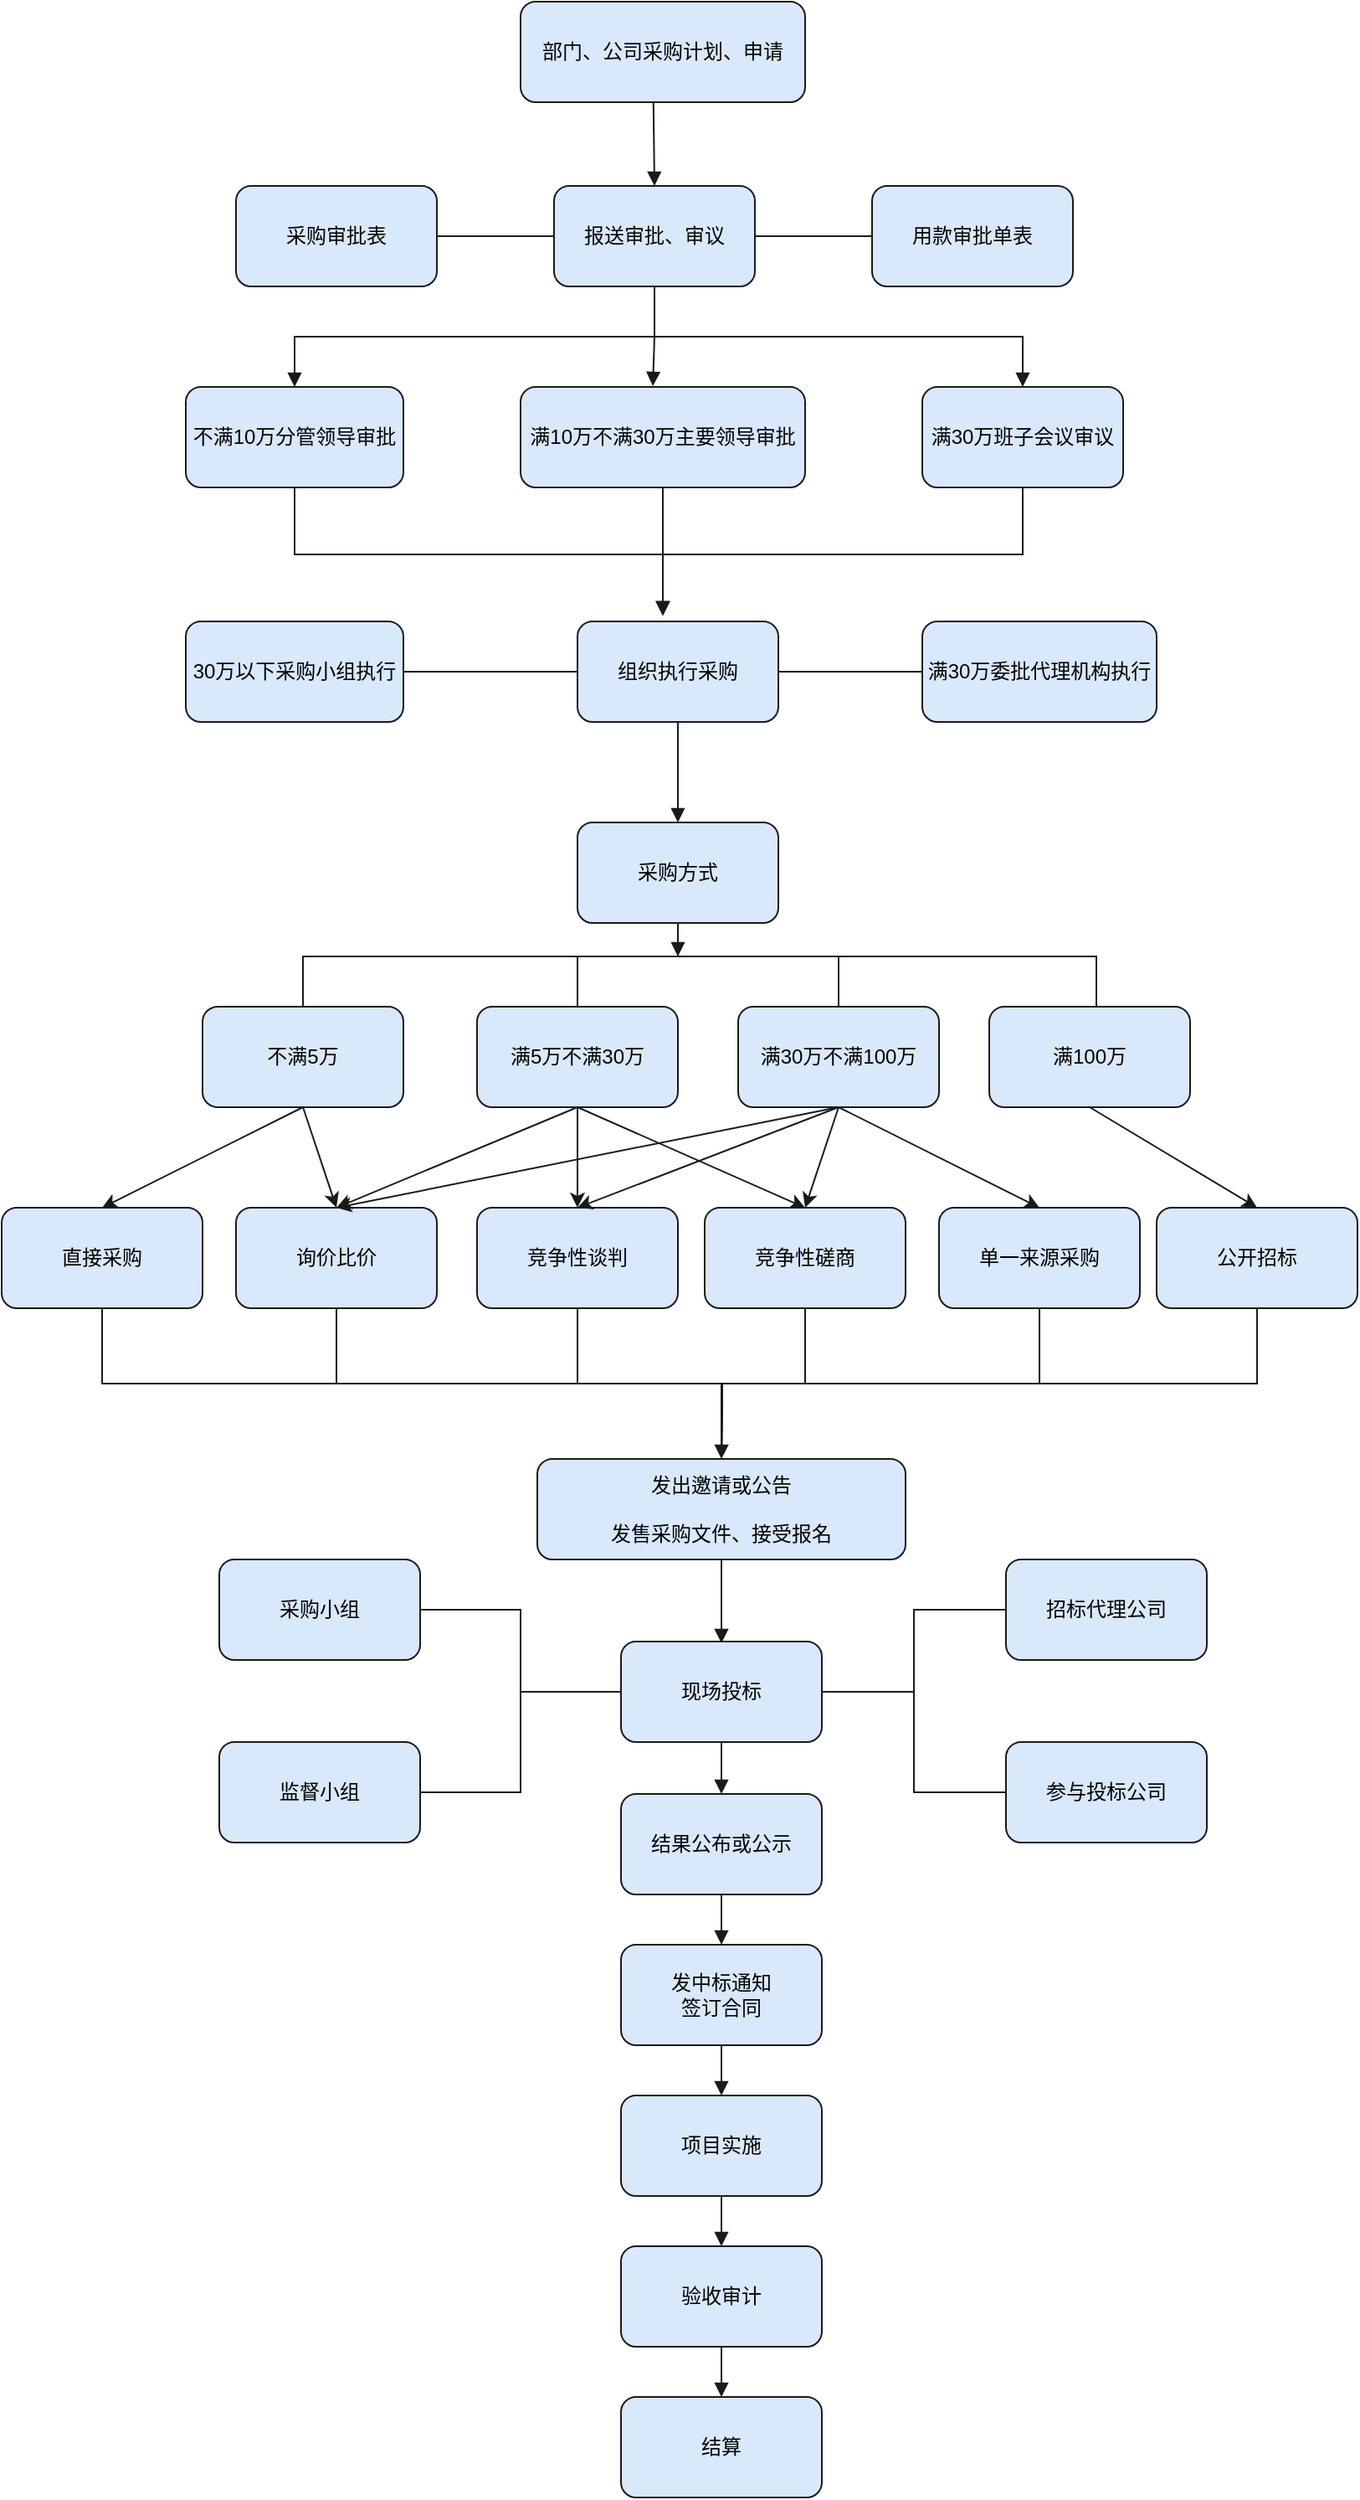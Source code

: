 <mxfile version="20.5.3" type="github">
  <diagram id="T3blW-LhDLURtOs-l3T_" name="第 1 页">
    <mxGraphModel dx="1426" dy="826" grid="1" gridSize="10" guides="1" tooltips="1" connect="1" arrows="1" fold="1" page="1" pageScale="1" pageWidth="827" pageHeight="1169" math="0" shadow="0">
      <root>
        <mxCell id="0" />
        <mxCell id="1" parent="0" />
        <mxCell id="5AFHOJudG9bfwEePMLhu-1" value="部门、公司采购计划、申请" style="rounded=1;whiteSpace=wrap;html=1;fillColor=#dae8fc;strokeColor=#1A1A1A;" vertex="1" parent="1">
          <mxGeometry x="320" y="130" width="170" height="60" as="geometry" />
        </mxCell>
        <mxCell id="5AFHOJudG9bfwEePMLhu-2" value="" style="endArrow=block;html=1;rounded=0;exitX=0.467;exitY=1;exitDx=0;exitDy=0;exitPerimeter=0;entryX=0.5;entryY=0;entryDx=0;entryDy=0;endFill=1;fillColor=#dae8fc;strokeColor=#1A1A1A;" edge="1" parent="1" source="5AFHOJudG9bfwEePMLhu-1" target="5AFHOJudG9bfwEePMLhu-4">
          <mxGeometry width="50" height="50" relative="1" as="geometry">
            <mxPoint x="400" y="200" as="sourcePoint" />
            <mxPoint x="400.033" y="210" as="targetPoint" />
          </mxGeometry>
        </mxCell>
        <mxCell id="5AFHOJudG9bfwEePMLhu-10" style="edgeStyle=orthogonalEdgeStyle;rounded=0;orthogonalLoop=1;jettySize=auto;html=1;exitX=1;exitY=0.5;exitDx=0;exitDy=0;entryX=0;entryY=0.5;entryDx=0;entryDy=0;endArrow=none;endFill=0;fillColor=#dae8fc;strokeColor=#1A1A1A;" edge="1" parent="1" source="5AFHOJudG9bfwEePMLhu-4" target="5AFHOJudG9bfwEePMLhu-6">
          <mxGeometry relative="1" as="geometry" />
        </mxCell>
        <mxCell id="5AFHOJudG9bfwEePMLhu-15" style="edgeStyle=orthogonalEdgeStyle;rounded=0;orthogonalLoop=1;jettySize=auto;html=1;exitX=0.5;exitY=1;exitDx=0;exitDy=0;entryX=0.5;entryY=0;entryDx=0;entryDy=0;endArrow=block;endFill=1;fillColor=#dae8fc;strokeColor=#1A1A1A;" edge="1" parent="1" source="5AFHOJudG9bfwEePMLhu-4" target="5AFHOJudG9bfwEePMLhu-12">
          <mxGeometry relative="1" as="geometry" />
        </mxCell>
        <mxCell id="5AFHOJudG9bfwEePMLhu-16" style="edgeStyle=orthogonalEdgeStyle;rounded=0;orthogonalLoop=1;jettySize=auto;html=1;exitX=0.5;exitY=1;exitDx=0;exitDy=0;entryX=0.465;entryY=-0.008;entryDx=0;entryDy=0;entryPerimeter=0;endArrow=block;endFill=1;fillColor=#dae8fc;strokeColor=#1A1A1A;" edge="1" parent="1" source="5AFHOJudG9bfwEePMLhu-4" target="5AFHOJudG9bfwEePMLhu-11">
          <mxGeometry relative="1" as="geometry" />
        </mxCell>
        <mxCell id="5AFHOJudG9bfwEePMLhu-17" style="edgeStyle=orthogonalEdgeStyle;rounded=0;orthogonalLoop=1;jettySize=auto;html=1;exitX=0.5;exitY=1;exitDx=0;exitDy=0;entryX=0.5;entryY=0;entryDx=0;entryDy=0;endArrow=block;endFill=1;fillColor=#dae8fc;strokeColor=#1A1A1A;" edge="1" parent="1" source="5AFHOJudG9bfwEePMLhu-4" target="5AFHOJudG9bfwEePMLhu-13">
          <mxGeometry relative="1" as="geometry" />
        </mxCell>
        <mxCell id="5AFHOJudG9bfwEePMLhu-4" value="报送审批、审议" style="rounded=1;whiteSpace=wrap;html=1;fillColor=#dae8fc;strokeColor=#1A1A1A;" vertex="1" parent="1">
          <mxGeometry x="340" y="240" width="120" height="60" as="geometry" />
        </mxCell>
        <mxCell id="5AFHOJudG9bfwEePMLhu-9" style="edgeStyle=orthogonalEdgeStyle;rounded=0;orthogonalLoop=1;jettySize=auto;html=1;exitX=1;exitY=0.5;exitDx=0;exitDy=0;entryX=0;entryY=0.5;entryDx=0;entryDy=0;endArrow=none;endFill=0;fillColor=#dae8fc;strokeColor=#1A1A1A;" edge="1" parent="1" source="5AFHOJudG9bfwEePMLhu-5" target="5AFHOJudG9bfwEePMLhu-4">
          <mxGeometry relative="1" as="geometry" />
        </mxCell>
        <mxCell id="5AFHOJudG9bfwEePMLhu-5" value="采购审批表" style="rounded=1;whiteSpace=wrap;html=1;fillColor=#dae8fc;strokeColor=#1A1A1A;" vertex="1" parent="1">
          <mxGeometry x="150" y="240" width="120" height="60" as="geometry" />
        </mxCell>
        <mxCell id="5AFHOJudG9bfwEePMLhu-6" value="用款审批单表" style="rounded=1;whiteSpace=wrap;html=1;fillColor=#dae8fc;strokeColor=#1A1A1A;" vertex="1" parent="1">
          <mxGeometry x="530" y="240" width="120" height="60" as="geometry" />
        </mxCell>
        <mxCell id="5AFHOJudG9bfwEePMLhu-22" style="edgeStyle=orthogonalEdgeStyle;rounded=0;orthogonalLoop=1;jettySize=auto;html=1;exitX=0.5;exitY=1;exitDx=0;exitDy=0;entryX=0.425;entryY=-0.058;entryDx=0;entryDy=0;entryPerimeter=0;endArrow=block;endFill=1;fillColor=#dae8fc;strokeColor=#1A1A1A;" edge="1" parent="1" source="5AFHOJudG9bfwEePMLhu-11" target="5AFHOJudG9bfwEePMLhu-18">
          <mxGeometry relative="1" as="geometry" />
        </mxCell>
        <mxCell id="5AFHOJudG9bfwEePMLhu-11" value="满10万不满30万主要领导审批" style="rounded=1;whiteSpace=wrap;html=1;fillColor=#dae8fc;strokeColor=#1A1A1A;" vertex="1" parent="1">
          <mxGeometry x="320" y="360" width="170" height="60" as="geometry" />
        </mxCell>
        <mxCell id="5AFHOJudG9bfwEePMLhu-23" style="edgeStyle=orthogonalEdgeStyle;rounded=0;orthogonalLoop=1;jettySize=auto;html=1;exitX=0.5;exitY=1;exitDx=0;exitDy=0;entryX=0.425;entryY=-0.058;entryDx=0;entryDy=0;entryPerimeter=0;endArrow=block;endFill=1;fillColor=#dae8fc;strokeColor=#1A1A1A;" edge="1" parent="1" source="5AFHOJudG9bfwEePMLhu-12" target="5AFHOJudG9bfwEePMLhu-18">
          <mxGeometry relative="1" as="geometry" />
        </mxCell>
        <mxCell id="5AFHOJudG9bfwEePMLhu-12" value="不满10万分管领导审批" style="rounded=1;whiteSpace=wrap;html=1;fillColor=#dae8fc;strokeColor=#1A1A1A;" vertex="1" parent="1">
          <mxGeometry x="120" y="360" width="130" height="60" as="geometry" />
        </mxCell>
        <mxCell id="5AFHOJudG9bfwEePMLhu-24" style="edgeStyle=orthogonalEdgeStyle;rounded=0;orthogonalLoop=1;jettySize=auto;html=1;exitX=0.5;exitY=1;exitDx=0;exitDy=0;entryX=0.425;entryY=-0.058;entryDx=0;entryDy=0;entryPerimeter=0;endArrow=block;endFill=1;fillColor=#dae8fc;strokeColor=#1A1A1A;" edge="1" parent="1" source="5AFHOJudG9bfwEePMLhu-13" target="5AFHOJudG9bfwEePMLhu-18">
          <mxGeometry relative="1" as="geometry" />
        </mxCell>
        <mxCell id="5AFHOJudG9bfwEePMLhu-13" value="满30万班子会议审议" style="rounded=1;whiteSpace=wrap;html=1;fillColor=#dae8fc;strokeColor=#1A1A1A;" vertex="1" parent="1">
          <mxGeometry x="560" y="360" width="120" height="60" as="geometry" />
        </mxCell>
        <mxCell id="5AFHOJudG9bfwEePMLhu-28" style="edgeStyle=orthogonalEdgeStyle;rounded=0;orthogonalLoop=1;jettySize=auto;html=1;exitX=1;exitY=0.5;exitDx=0;exitDy=0;entryX=0;entryY=0.5;entryDx=0;entryDy=0;endArrow=none;endFill=0;fillColor=#dae8fc;strokeColor=#1A1A1A;" edge="1" parent="1" source="5AFHOJudG9bfwEePMLhu-18" target="5AFHOJudG9bfwEePMLhu-20">
          <mxGeometry relative="1" as="geometry" />
        </mxCell>
        <mxCell id="5AFHOJudG9bfwEePMLhu-30" style="edgeStyle=orthogonalEdgeStyle;rounded=0;orthogonalLoop=1;jettySize=auto;html=1;exitX=0.5;exitY=1;exitDx=0;exitDy=0;endArrow=block;endFill=1;fillColor=#dae8fc;strokeColor=#1A1A1A;" edge="1" parent="1" source="5AFHOJudG9bfwEePMLhu-18" target="5AFHOJudG9bfwEePMLhu-29">
          <mxGeometry relative="1" as="geometry" />
        </mxCell>
        <mxCell id="5AFHOJudG9bfwEePMLhu-18" value="组织执行采购" style="rounded=1;whiteSpace=wrap;html=1;fillColor=#dae8fc;strokeColor=#1A1A1A;" vertex="1" parent="1">
          <mxGeometry x="354" y="500" width="120" height="60" as="geometry" />
        </mxCell>
        <mxCell id="5AFHOJudG9bfwEePMLhu-27" style="edgeStyle=orthogonalEdgeStyle;rounded=0;orthogonalLoop=1;jettySize=auto;html=1;exitX=1;exitY=0.5;exitDx=0;exitDy=0;entryX=0;entryY=0.5;entryDx=0;entryDy=0;endArrow=none;endFill=0;fillColor=#dae8fc;strokeColor=#1A1A1A;" edge="1" parent="1" source="5AFHOJudG9bfwEePMLhu-19" target="5AFHOJudG9bfwEePMLhu-18">
          <mxGeometry relative="1" as="geometry" />
        </mxCell>
        <mxCell id="5AFHOJudG9bfwEePMLhu-19" value="30万以下采购小组执行" style="rounded=1;whiteSpace=wrap;html=1;fillColor=#dae8fc;strokeColor=#1A1A1A;" vertex="1" parent="1">
          <mxGeometry x="120" y="500" width="130" height="60" as="geometry" />
        </mxCell>
        <mxCell id="5AFHOJudG9bfwEePMLhu-20" value="满30万委批代理机构执行" style="rounded=1;whiteSpace=wrap;html=1;fillColor=#dae8fc;strokeColor=#1A1A1A;" vertex="1" parent="1">
          <mxGeometry x="560" y="500" width="140" height="60" as="geometry" />
        </mxCell>
        <mxCell id="5AFHOJudG9bfwEePMLhu-35" style="edgeStyle=orthogonalEdgeStyle;rounded=0;orthogonalLoop=1;jettySize=auto;html=1;exitX=0.5;exitY=1;exitDx=0;exitDy=0;endArrow=block;endFill=1;fillColor=#dae8fc;strokeColor=#1A1A1A;" edge="1" parent="1" source="5AFHOJudG9bfwEePMLhu-29">
          <mxGeometry relative="1" as="geometry">
            <mxPoint x="414" y="700" as="targetPoint" />
          </mxGeometry>
        </mxCell>
        <mxCell id="5AFHOJudG9bfwEePMLhu-29" value="采购方式" style="rounded=1;whiteSpace=wrap;html=1;fillColor=#dae8fc;strokeColor=#1A1A1A;" vertex="1" parent="1">
          <mxGeometry x="354" y="620" width="120" height="60" as="geometry" />
        </mxCell>
        <mxCell id="5AFHOJudG9bfwEePMLhu-36" style="edgeStyle=orthogonalEdgeStyle;rounded=0;orthogonalLoop=1;jettySize=auto;html=1;exitX=0.5;exitY=0;exitDx=0;exitDy=0;endArrow=none;endFill=0;entryX=0.5;entryY=1;entryDx=0;entryDy=0;fillColor=#dae8fc;strokeColor=#1A1A1A;" edge="1" parent="1" source="5AFHOJudG9bfwEePMLhu-31" target="5AFHOJudG9bfwEePMLhu-29">
          <mxGeometry relative="1" as="geometry">
            <mxPoint x="420" y="680" as="targetPoint" />
            <Array as="points">
              <mxPoint x="190" y="700" />
              <mxPoint x="414" y="700" />
            </Array>
          </mxGeometry>
        </mxCell>
        <mxCell id="5AFHOJudG9bfwEePMLhu-31" value="不满5万" style="rounded=1;whiteSpace=wrap;html=1;fillColor=#dae8fc;strokeColor=#1A1A1A;" vertex="1" parent="1">
          <mxGeometry x="130" y="730" width="120" height="60" as="geometry" />
        </mxCell>
        <mxCell id="5AFHOJudG9bfwEePMLhu-37" style="edgeStyle=orthogonalEdgeStyle;rounded=0;orthogonalLoop=1;jettySize=auto;html=1;exitX=0.5;exitY=0;exitDx=0;exitDy=0;endArrow=none;endFill=0;fillColor=#dae8fc;strokeColor=#1A1A1A;" edge="1" parent="1" source="5AFHOJudG9bfwEePMLhu-32">
          <mxGeometry relative="1" as="geometry">
            <mxPoint x="420" y="700" as="targetPoint" />
            <Array as="points">
              <mxPoint x="354" y="700" />
            </Array>
          </mxGeometry>
        </mxCell>
        <mxCell id="5AFHOJudG9bfwEePMLhu-32" value="满5万不满30万" style="rounded=1;whiteSpace=wrap;html=1;fillColor=#dae8fc;strokeColor=#1A1A1A;" vertex="1" parent="1">
          <mxGeometry x="294" y="730" width="120" height="60" as="geometry" />
        </mxCell>
        <mxCell id="5AFHOJudG9bfwEePMLhu-39" style="edgeStyle=orthogonalEdgeStyle;rounded=0;orthogonalLoop=1;jettySize=auto;html=1;exitX=0.5;exitY=0;exitDx=0;exitDy=0;endArrow=none;endFill=0;entryX=0.5;entryY=1;entryDx=0;entryDy=0;fillColor=#dae8fc;strokeColor=#1A1A1A;" edge="1" parent="1" source="5AFHOJudG9bfwEePMLhu-33" target="5AFHOJudG9bfwEePMLhu-29">
          <mxGeometry relative="1" as="geometry">
            <mxPoint x="420" y="690" as="targetPoint" />
            <Array as="points">
              <mxPoint x="510" y="700" />
              <mxPoint x="414" y="700" />
            </Array>
          </mxGeometry>
        </mxCell>
        <mxCell id="5AFHOJudG9bfwEePMLhu-33" value="满30万不满100万" style="rounded=1;whiteSpace=wrap;html=1;fillColor=#dae8fc;strokeColor=#1A1A1A;" vertex="1" parent="1">
          <mxGeometry x="450" y="730" width="120" height="60" as="geometry" />
        </mxCell>
        <mxCell id="5AFHOJudG9bfwEePMLhu-40" style="edgeStyle=orthogonalEdgeStyle;rounded=0;orthogonalLoop=1;jettySize=auto;html=1;exitX=0.5;exitY=0;exitDx=0;exitDy=0;endArrow=none;endFill=0;fillColor=#dae8fc;strokeColor=#1A1A1A;" edge="1" parent="1">
          <mxGeometry relative="1" as="geometry">
            <mxPoint x="414" y="680" as="targetPoint" />
            <mxPoint x="664" y="730" as="sourcePoint" />
            <Array as="points">
              <mxPoint x="664" y="700" />
              <mxPoint x="414" y="700" />
            </Array>
          </mxGeometry>
        </mxCell>
        <mxCell id="5AFHOJudG9bfwEePMLhu-34" value="满100万" style="rounded=1;whiteSpace=wrap;html=1;fillColor=#dae8fc;strokeColor=#1A1A1A;" vertex="1" parent="1">
          <mxGeometry x="600" y="730" width="120" height="60" as="geometry" />
        </mxCell>
        <mxCell id="5AFHOJudG9bfwEePMLhu-49" style="edgeStyle=orthogonalEdgeStyle;rounded=0;orthogonalLoop=1;jettySize=auto;html=1;exitX=0.5;exitY=1;exitDx=0;exitDy=0;endArrow=none;endFill=0;fillColor=#dae8fc;strokeColor=#1A1A1A;" edge="1" parent="1" source="5AFHOJudG9bfwEePMLhu-42" target="5AFHOJudG9bfwEePMLhu-48">
          <mxGeometry relative="1" as="geometry" />
        </mxCell>
        <mxCell id="5AFHOJudG9bfwEePMLhu-42" value="直接采购" style="rounded=1;whiteSpace=wrap;html=1;strokeColor=#1A1A1A;fillColor=#dae8fc;" vertex="1" parent="1">
          <mxGeometry x="10" y="850" width="120" height="60" as="geometry" />
        </mxCell>
        <mxCell id="5AFHOJudG9bfwEePMLhu-50" style="edgeStyle=orthogonalEdgeStyle;rounded=0;orthogonalLoop=1;jettySize=auto;html=1;exitX=0.5;exitY=1;exitDx=0;exitDy=0;endArrow=none;endFill=0;fillColor=#dae8fc;strokeColor=#1A1A1A;" edge="1" parent="1" source="5AFHOJudG9bfwEePMLhu-43">
          <mxGeometry relative="1" as="geometry">
            <mxPoint x="440" y="1000" as="targetPoint" />
          </mxGeometry>
        </mxCell>
        <mxCell id="5AFHOJudG9bfwEePMLhu-43" value="询价比价" style="rounded=1;whiteSpace=wrap;html=1;fillColor=#dae8fc;strokeColor=#1A1A1A;" vertex="1" parent="1">
          <mxGeometry x="150" y="850" width="120" height="60" as="geometry" />
        </mxCell>
        <mxCell id="5AFHOJudG9bfwEePMLhu-51" style="edgeStyle=orthogonalEdgeStyle;rounded=0;orthogonalLoop=1;jettySize=auto;html=1;exitX=0.5;exitY=1;exitDx=0;exitDy=0;endArrow=none;endFill=0;fillColor=#dae8fc;strokeColor=#1A1A1A;" edge="1" parent="1" source="5AFHOJudG9bfwEePMLhu-44">
          <mxGeometry relative="1" as="geometry">
            <mxPoint x="440" y="1000" as="targetPoint" />
          </mxGeometry>
        </mxCell>
        <mxCell id="5AFHOJudG9bfwEePMLhu-44" value="竞争性谈判" style="rounded=1;whiteSpace=wrap;html=1;fillColor=#dae8fc;strokeColor=#1A1A1A;" vertex="1" parent="1">
          <mxGeometry x="294" y="850" width="120" height="60" as="geometry" />
        </mxCell>
        <mxCell id="5AFHOJudG9bfwEePMLhu-52" style="edgeStyle=orthogonalEdgeStyle;rounded=0;orthogonalLoop=1;jettySize=auto;html=1;exitX=0.5;exitY=1;exitDx=0;exitDy=0;entryX=0.5;entryY=0;entryDx=0;entryDy=0;endArrow=none;endFill=0;fillColor=#dae8fc;strokeColor=#1A1A1A;" edge="1" parent="1" source="5AFHOJudG9bfwEePMLhu-45" target="5AFHOJudG9bfwEePMLhu-48">
          <mxGeometry relative="1" as="geometry" />
        </mxCell>
        <mxCell id="5AFHOJudG9bfwEePMLhu-45" value="竞争性磋商" style="rounded=1;whiteSpace=wrap;html=1;fillColor=#dae8fc;strokeColor=#1A1A1A;" vertex="1" parent="1">
          <mxGeometry x="430" y="850" width="120" height="60" as="geometry" />
        </mxCell>
        <mxCell id="5AFHOJudG9bfwEePMLhu-53" style="edgeStyle=orthogonalEdgeStyle;rounded=0;orthogonalLoop=1;jettySize=auto;html=1;exitX=0.5;exitY=1;exitDx=0;exitDy=0;endArrow=none;endFill=0;fillColor=#dae8fc;strokeColor=#1A1A1A;" edge="1" parent="1" source="5AFHOJudG9bfwEePMLhu-46">
          <mxGeometry relative="1" as="geometry">
            <mxPoint x="440" y="1000" as="targetPoint" />
          </mxGeometry>
        </mxCell>
        <mxCell id="5AFHOJudG9bfwEePMLhu-46" value="单一来源采购" style="rounded=1;whiteSpace=wrap;html=1;fillColor=#dae8fc;strokeColor=#1A1A1A;" vertex="1" parent="1">
          <mxGeometry x="570" y="850" width="120" height="60" as="geometry" />
        </mxCell>
        <mxCell id="5AFHOJudG9bfwEePMLhu-54" style="edgeStyle=orthogonalEdgeStyle;rounded=0;orthogonalLoop=1;jettySize=auto;html=1;exitX=0.5;exitY=1;exitDx=0;exitDy=0;endArrow=block;endFill=1;fillColor=#dae8fc;strokeColor=#1A1A1A;" edge="1" parent="1" source="5AFHOJudG9bfwEePMLhu-47">
          <mxGeometry relative="1" as="geometry">
            <mxPoint x="440" y="1000" as="targetPoint" />
          </mxGeometry>
        </mxCell>
        <mxCell id="5AFHOJudG9bfwEePMLhu-47" value="公开招标" style="rounded=1;whiteSpace=wrap;html=1;strokeColor=#1A1A1A;fillColor=#dae8fc;" vertex="1" parent="1">
          <mxGeometry x="700" y="850" width="120" height="60" as="geometry" />
        </mxCell>
        <mxCell id="5AFHOJudG9bfwEePMLhu-72" style="edgeStyle=orthogonalEdgeStyle;rounded=0;orthogonalLoop=1;jettySize=auto;html=1;exitX=0.5;exitY=1;exitDx=0;exitDy=0;endArrow=block;endFill=1;fillColor=#dae8fc;strokeColor=#1A1A1A;" edge="1" parent="1" source="5AFHOJudG9bfwEePMLhu-48">
          <mxGeometry relative="1" as="geometry">
            <mxPoint x="440" y="1110" as="targetPoint" />
          </mxGeometry>
        </mxCell>
        <mxCell id="5AFHOJudG9bfwEePMLhu-48" value="发出邀请或公告&lt;br&gt;&lt;br&gt;发售采购文件、接受报名" style="rounded=1;whiteSpace=wrap;html=1;fillColor=#dae8fc;strokeColor=#1A1A1A;" vertex="1" parent="1">
          <mxGeometry x="330" y="1000" width="220" height="60" as="geometry" />
        </mxCell>
        <mxCell id="5AFHOJudG9bfwEePMLhu-62" value="" style="endArrow=classic;html=1;rounded=0;entryX=0.5;entryY=0;entryDx=0;entryDy=0;exitX=0.5;exitY=1;exitDx=0;exitDy=0;fillColor=#dae8fc;strokeColor=#1A1A1A;" edge="1" parent="1" source="5AFHOJudG9bfwEePMLhu-31" target="5AFHOJudG9bfwEePMLhu-42">
          <mxGeometry width="50" height="50" relative="1" as="geometry">
            <mxPoint x="260" y="730" as="sourcePoint" />
            <mxPoint x="310" y="680" as="targetPoint" />
          </mxGeometry>
        </mxCell>
        <mxCell id="5AFHOJudG9bfwEePMLhu-63" value="" style="endArrow=classic;html=1;rounded=0;entryX=0.5;entryY=0;entryDx=0;entryDy=0;exitX=0.5;exitY=1;exitDx=0;exitDy=0;fillColor=#dae8fc;strokeColor=#1A1A1A;" edge="1" parent="1" source="5AFHOJudG9bfwEePMLhu-31" target="5AFHOJudG9bfwEePMLhu-43">
          <mxGeometry width="50" height="50" relative="1" as="geometry">
            <mxPoint x="260" y="730" as="sourcePoint" />
            <mxPoint x="310" y="680" as="targetPoint" />
          </mxGeometry>
        </mxCell>
        <mxCell id="5AFHOJudG9bfwEePMLhu-64" value="" style="endArrow=classic;html=1;rounded=0;entryX=0.5;entryY=0;entryDx=0;entryDy=0;exitX=0.5;exitY=1;exitDx=0;exitDy=0;fillColor=#dae8fc;strokeColor=#1A1A1A;" edge="1" parent="1" source="5AFHOJudG9bfwEePMLhu-32" target="5AFHOJudG9bfwEePMLhu-43">
          <mxGeometry width="50" height="50" relative="1" as="geometry">
            <mxPoint x="260" y="730" as="sourcePoint" />
            <mxPoint x="310" y="680" as="targetPoint" />
          </mxGeometry>
        </mxCell>
        <mxCell id="5AFHOJudG9bfwEePMLhu-65" value="" style="endArrow=classic;html=1;rounded=0;entryX=0.5;entryY=0;entryDx=0;entryDy=0;exitX=0.5;exitY=1;exitDx=0;exitDy=0;fillColor=#dae8fc;strokeColor=#1A1A1A;" edge="1" parent="1" source="5AFHOJudG9bfwEePMLhu-32" target="5AFHOJudG9bfwEePMLhu-44">
          <mxGeometry width="50" height="50" relative="1" as="geometry">
            <mxPoint x="260" y="730" as="sourcePoint" />
            <mxPoint x="310" y="680" as="targetPoint" />
          </mxGeometry>
        </mxCell>
        <mxCell id="5AFHOJudG9bfwEePMLhu-66" value="" style="endArrow=classic;html=1;rounded=0;entryX=0.5;entryY=0;entryDx=0;entryDy=0;exitX=0.5;exitY=1;exitDx=0;exitDy=0;fillColor=#dae8fc;strokeColor=#1A1A1A;" edge="1" parent="1" source="5AFHOJudG9bfwEePMLhu-32" target="5AFHOJudG9bfwEePMLhu-45">
          <mxGeometry width="50" height="50" relative="1" as="geometry">
            <mxPoint x="260" y="730" as="sourcePoint" />
            <mxPoint x="310" y="680" as="targetPoint" />
          </mxGeometry>
        </mxCell>
        <mxCell id="5AFHOJudG9bfwEePMLhu-67" value="" style="endArrow=classic;html=1;rounded=0;exitX=0.5;exitY=1;exitDx=0;exitDy=0;fillColor=#dae8fc;strokeColor=#1A1A1A;" edge="1" parent="1" source="5AFHOJudG9bfwEePMLhu-33">
          <mxGeometry width="50" height="50" relative="1" as="geometry">
            <mxPoint x="260" y="730" as="sourcePoint" />
            <mxPoint x="210" y="850" as="targetPoint" />
          </mxGeometry>
        </mxCell>
        <mxCell id="5AFHOJudG9bfwEePMLhu-68" value="" style="endArrow=classic;html=1;rounded=0;entryX=0.5;entryY=0;entryDx=0;entryDy=0;exitX=0.5;exitY=1;exitDx=0;exitDy=0;fillColor=#dae8fc;strokeColor=#1A1A1A;" edge="1" parent="1" source="5AFHOJudG9bfwEePMLhu-33" target="5AFHOJudG9bfwEePMLhu-44">
          <mxGeometry width="50" height="50" relative="1" as="geometry">
            <mxPoint x="260" y="730" as="sourcePoint" />
            <mxPoint x="310" y="680" as="targetPoint" />
          </mxGeometry>
        </mxCell>
        <mxCell id="5AFHOJudG9bfwEePMLhu-69" value="" style="endArrow=classic;html=1;rounded=0;entryX=0.5;entryY=0;entryDx=0;entryDy=0;exitX=0.5;exitY=1;exitDx=0;exitDy=0;fillColor=#dae8fc;strokeColor=#1A1A1A;" edge="1" parent="1" source="5AFHOJudG9bfwEePMLhu-33" target="5AFHOJudG9bfwEePMLhu-45">
          <mxGeometry width="50" height="50" relative="1" as="geometry">
            <mxPoint x="260" y="730" as="sourcePoint" />
            <mxPoint x="310" y="680" as="targetPoint" />
          </mxGeometry>
        </mxCell>
        <mxCell id="5AFHOJudG9bfwEePMLhu-70" value="" style="endArrow=classic;html=1;rounded=0;entryX=0.5;entryY=0;entryDx=0;entryDy=0;exitX=0.5;exitY=1;exitDx=0;exitDy=0;fillColor=#dae8fc;strokeColor=#1A1A1A;" edge="1" parent="1" source="5AFHOJudG9bfwEePMLhu-33" target="5AFHOJudG9bfwEePMLhu-46">
          <mxGeometry width="50" height="50" relative="1" as="geometry">
            <mxPoint x="260" y="730" as="sourcePoint" />
            <mxPoint x="310" y="680" as="targetPoint" />
          </mxGeometry>
        </mxCell>
        <mxCell id="5AFHOJudG9bfwEePMLhu-71" value="" style="endArrow=classic;html=1;rounded=0;entryX=0.5;entryY=0;entryDx=0;entryDy=0;exitX=0.5;exitY=1;exitDx=0;exitDy=0;fillColor=#dae8fc;strokeColor=#1A1A1A;" edge="1" parent="1" source="5AFHOJudG9bfwEePMLhu-34" target="5AFHOJudG9bfwEePMLhu-47">
          <mxGeometry width="50" height="50" relative="1" as="geometry">
            <mxPoint x="260" y="730" as="sourcePoint" />
            <mxPoint x="310" y="680" as="targetPoint" />
          </mxGeometry>
        </mxCell>
        <mxCell id="5AFHOJudG9bfwEePMLhu-74" style="edgeStyle=orthogonalEdgeStyle;rounded=0;orthogonalLoop=1;jettySize=auto;html=1;exitX=0.5;exitY=1;exitDx=0;exitDy=0;endArrow=block;endFill=1;fillColor=#dae8fc;strokeColor=#1A1A1A;" edge="1" parent="1" source="5AFHOJudG9bfwEePMLhu-73">
          <mxGeometry relative="1" as="geometry">
            <mxPoint x="440" y="1200" as="targetPoint" />
          </mxGeometry>
        </mxCell>
        <mxCell id="5AFHOJudG9bfwEePMLhu-89" style="edgeStyle=orthogonalEdgeStyle;rounded=0;orthogonalLoop=1;jettySize=auto;html=1;exitX=0;exitY=0.5;exitDx=0;exitDy=0;entryX=1;entryY=0.5;entryDx=0;entryDy=0;endArrow=none;endFill=0;fillColor=#dae8fc;strokeColor=#1A1A1A;" edge="1" parent="1" source="5AFHOJudG9bfwEePMLhu-73" target="5AFHOJudG9bfwEePMLhu-85">
          <mxGeometry relative="1" as="geometry" />
        </mxCell>
        <mxCell id="5AFHOJudG9bfwEePMLhu-90" style="edgeStyle=orthogonalEdgeStyle;rounded=0;orthogonalLoop=1;jettySize=auto;html=1;exitX=0;exitY=0.5;exitDx=0;exitDy=0;entryX=1;entryY=0.5;entryDx=0;entryDy=0;endArrow=none;endFill=0;fillColor=#dae8fc;strokeColor=#1A1A1A;" edge="1" parent="1" source="5AFHOJudG9bfwEePMLhu-73" target="5AFHOJudG9bfwEePMLhu-86">
          <mxGeometry relative="1" as="geometry" />
        </mxCell>
        <mxCell id="5AFHOJudG9bfwEePMLhu-92" style="edgeStyle=orthogonalEdgeStyle;rounded=0;orthogonalLoop=1;jettySize=auto;html=1;exitX=1;exitY=0.5;exitDx=0;exitDy=0;entryX=0;entryY=0.5;entryDx=0;entryDy=0;endArrow=none;endFill=0;fillColor=#dae8fc;strokeColor=#1A1A1A;" edge="1" parent="1" source="5AFHOJudG9bfwEePMLhu-73" target="5AFHOJudG9bfwEePMLhu-87">
          <mxGeometry relative="1" as="geometry" />
        </mxCell>
        <mxCell id="5AFHOJudG9bfwEePMLhu-93" style="edgeStyle=orthogonalEdgeStyle;rounded=0;orthogonalLoop=1;jettySize=auto;html=1;exitX=1;exitY=0.5;exitDx=0;exitDy=0;entryX=0;entryY=0.5;entryDx=0;entryDy=0;endArrow=none;endFill=0;fillColor=#dae8fc;strokeColor=#1A1A1A;" edge="1" parent="1" source="5AFHOJudG9bfwEePMLhu-73" target="5AFHOJudG9bfwEePMLhu-88">
          <mxGeometry relative="1" as="geometry" />
        </mxCell>
        <mxCell id="5AFHOJudG9bfwEePMLhu-73" value="现场投标" style="rounded=1;whiteSpace=wrap;html=1;fillColor=#dae8fc;strokeColor=#1A1A1A;" vertex="1" parent="1">
          <mxGeometry x="380" y="1109" width="120" height="60" as="geometry" />
        </mxCell>
        <mxCell id="5AFHOJudG9bfwEePMLhu-76" style="edgeStyle=orthogonalEdgeStyle;rounded=0;orthogonalLoop=1;jettySize=auto;html=1;exitX=0.5;exitY=1;exitDx=0;exitDy=0;endArrow=block;endFill=1;fillColor=#dae8fc;strokeColor=#1A1A1A;" edge="1" parent="1" source="5AFHOJudG9bfwEePMLhu-75">
          <mxGeometry relative="1" as="geometry">
            <mxPoint x="440" y="1290" as="targetPoint" />
          </mxGeometry>
        </mxCell>
        <mxCell id="5AFHOJudG9bfwEePMLhu-75" value="结果公布或公示" style="rounded=1;whiteSpace=wrap;html=1;fillColor=#dae8fc;strokeColor=#1A1A1A;" vertex="1" parent="1">
          <mxGeometry x="380" y="1200" width="120" height="60" as="geometry" />
        </mxCell>
        <mxCell id="5AFHOJudG9bfwEePMLhu-77" style="edgeStyle=orthogonalEdgeStyle;rounded=0;orthogonalLoop=1;jettySize=auto;html=1;exitX=0.5;exitY=1;exitDx=0;exitDy=0;endArrow=block;endFill=1;fillColor=#dae8fc;strokeColor=#1A1A1A;" edge="1" parent="1" source="5AFHOJudG9bfwEePMLhu-78">
          <mxGeometry relative="1" as="geometry">
            <mxPoint x="440" y="1380" as="targetPoint" />
          </mxGeometry>
        </mxCell>
        <mxCell id="5AFHOJudG9bfwEePMLhu-78" value="发中标通知&lt;br&gt;签订合同" style="rounded=1;whiteSpace=wrap;html=1;fillColor=#dae8fc;strokeColor=#1A1A1A;" vertex="1" parent="1">
          <mxGeometry x="380" y="1290" width="120" height="60" as="geometry" />
        </mxCell>
        <mxCell id="5AFHOJudG9bfwEePMLhu-79" style="edgeStyle=orthogonalEdgeStyle;rounded=0;orthogonalLoop=1;jettySize=auto;html=1;exitX=0.5;exitY=1;exitDx=0;exitDy=0;endArrow=block;endFill=1;fillColor=#dae8fc;strokeColor=#1A1A1A;" edge="1" parent="1" source="5AFHOJudG9bfwEePMLhu-80">
          <mxGeometry relative="1" as="geometry">
            <mxPoint x="440" y="1470" as="targetPoint" />
          </mxGeometry>
        </mxCell>
        <mxCell id="5AFHOJudG9bfwEePMLhu-80" value="项目实施" style="rounded=1;whiteSpace=wrap;html=1;fillColor=#dae8fc;strokeColor=#1A1A1A;" vertex="1" parent="1">
          <mxGeometry x="380" y="1380" width="120" height="60" as="geometry" />
        </mxCell>
        <mxCell id="5AFHOJudG9bfwEePMLhu-81" style="edgeStyle=orthogonalEdgeStyle;rounded=0;orthogonalLoop=1;jettySize=auto;html=1;exitX=0.5;exitY=1;exitDx=0;exitDy=0;endArrow=block;endFill=1;fillColor=#dae8fc;strokeColor=#1A1A1A;" edge="1" parent="1" source="5AFHOJudG9bfwEePMLhu-82">
          <mxGeometry relative="1" as="geometry">
            <mxPoint x="440" y="1560" as="targetPoint" />
          </mxGeometry>
        </mxCell>
        <mxCell id="5AFHOJudG9bfwEePMLhu-82" value="验收审计" style="rounded=1;whiteSpace=wrap;html=1;fillColor=#dae8fc;strokeColor=#1A1A1A;" vertex="1" parent="1">
          <mxGeometry x="380" y="1470" width="120" height="60" as="geometry" />
        </mxCell>
        <mxCell id="5AFHOJudG9bfwEePMLhu-84" value="结算" style="rounded=1;whiteSpace=wrap;html=1;fillColor=#dae8fc;strokeColor=#1A1A1A;" vertex="1" parent="1">
          <mxGeometry x="380" y="1560" width="120" height="60" as="geometry" />
        </mxCell>
        <mxCell id="5AFHOJudG9bfwEePMLhu-85" value="采购小组" style="rounded=1;whiteSpace=wrap;html=1;fillColor=#dae8fc;strokeColor=#1A1A1A;" vertex="1" parent="1">
          <mxGeometry x="140" y="1060" width="120" height="60" as="geometry" />
        </mxCell>
        <mxCell id="5AFHOJudG9bfwEePMLhu-86" value="监督小组" style="rounded=1;whiteSpace=wrap;html=1;fillColor=#dae8fc;strokeColor=#1A1A1A;" vertex="1" parent="1">
          <mxGeometry x="140" y="1169" width="120" height="60" as="geometry" />
        </mxCell>
        <mxCell id="5AFHOJudG9bfwEePMLhu-87" value="招标代理公司" style="rounded=1;whiteSpace=wrap;html=1;fillColor=#dae8fc;strokeColor=#1A1A1A;" vertex="1" parent="1">
          <mxGeometry x="610" y="1060" width="120" height="60" as="geometry" />
        </mxCell>
        <mxCell id="5AFHOJudG9bfwEePMLhu-88" value="参与投标公司" style="rounded=1;whiteSpace=wrap;html=1;fillColor=#dae8fc;strokeColor=#1A1A1A;" vertex="1" parent="1">
          <mxGeometry x="610" y="1169" width="120" height="60" as="geometry" />
        </mxCell>
      </root>
    </mxGraphModel>
  </diagram>
</mxfile>
